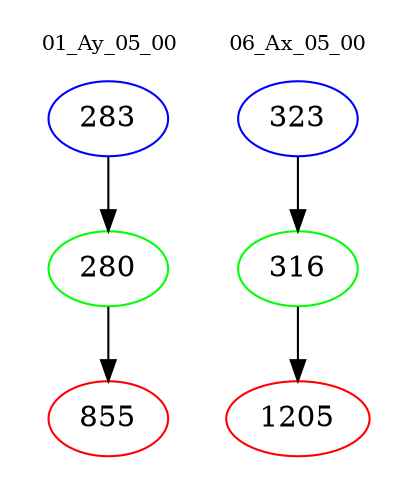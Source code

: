 digraph{
subgraph cluster_0 {
color = white
label = "01_Ay_05_00";
fontsize=10;
T0_283 [label="283", color="blue"]
T0_283 -> T0_280 [color="black"]
T0_280 [label="280", color="green"]
T0_280 -> T0_855 [color="black"]
T0_855 [label="855", color="red"]
}
subgraph cluster_1 {
color = white
label = "06_Ax_05_00";
fontsize=10;
T1_323 [label="323", color="blue"]
T1_323 -> T1_316 [color="black"]
T1_316 [label="316", color="green"]
T1_316 -> T1_1205 [color="black"]
T1_1205 [label="1205", color="red"]
}
}
